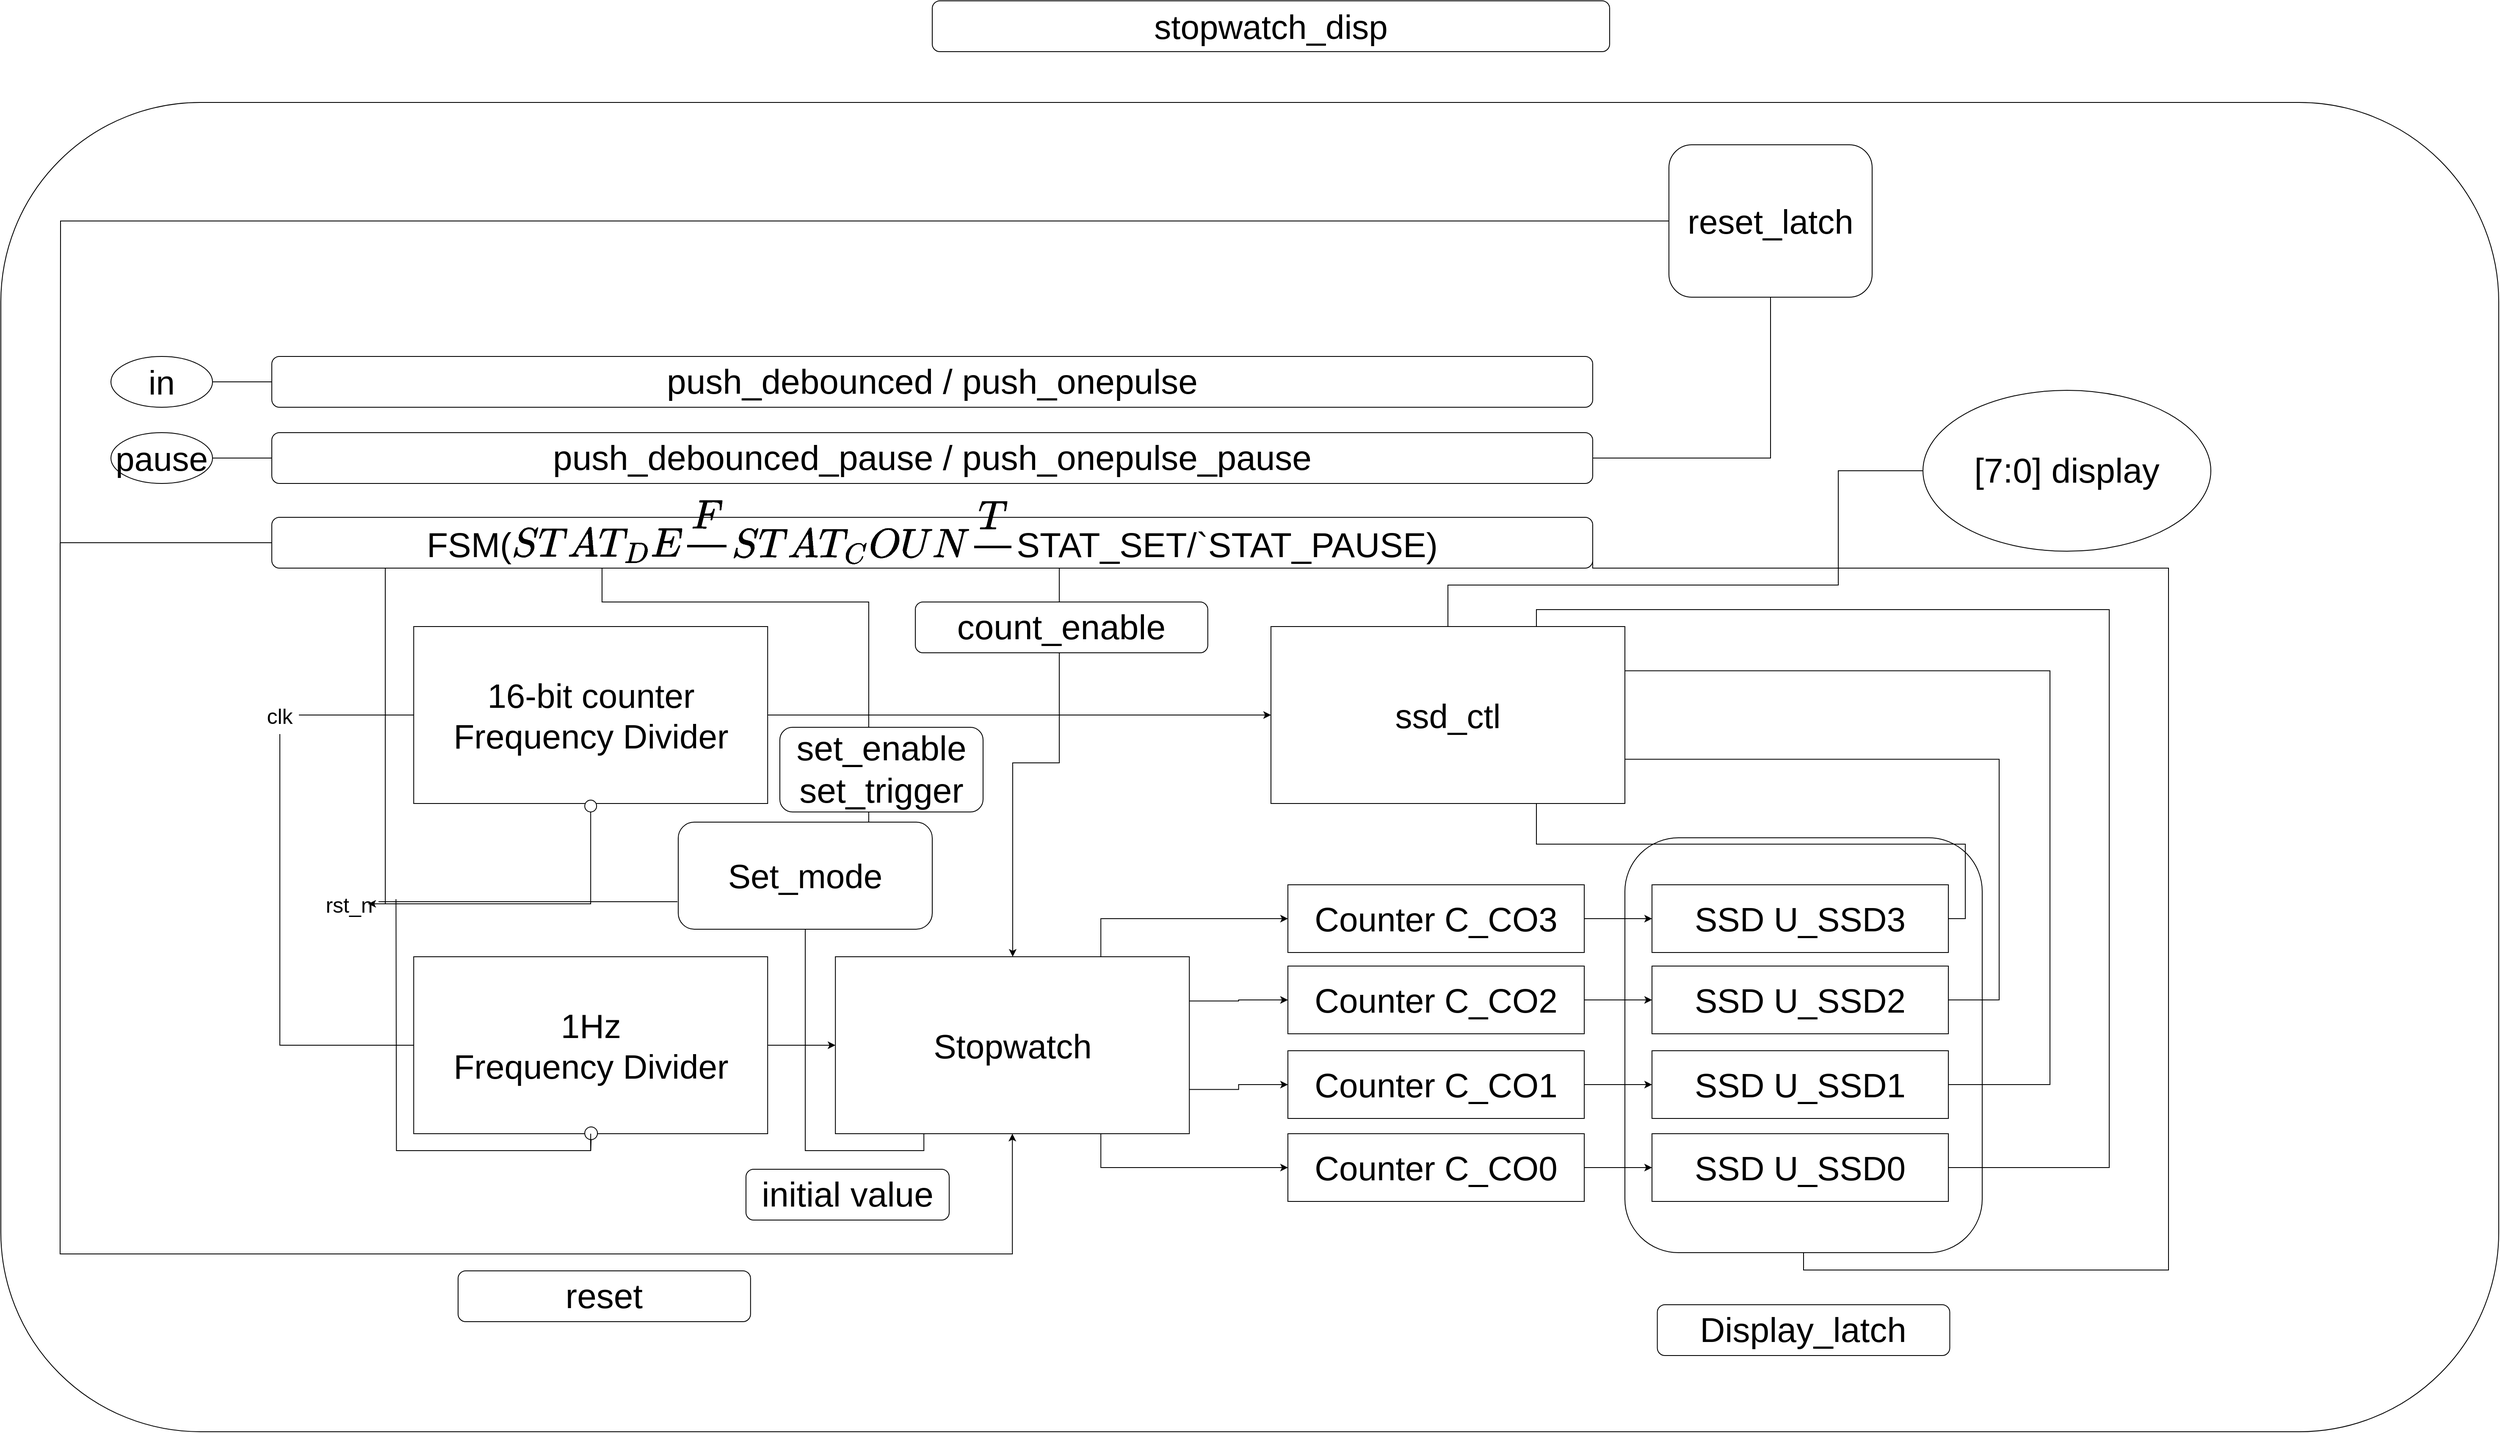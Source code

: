 <mxfile version="17.4.0" type="github">
  <diagram id="Dj6HKaXvROYgxDHHoGSH" name="Page-1">
    <mxGraphModel dx="3460" dy="3099" grid="1" gridSize="10" guides="1" tooltips="1" connect="1" arrows="1" fold="1" page="1" pageScale="1" pageWidth="827" pageHeight="1169" math="0" shadow="0">
      <root>
        <mxCell id="0" />
        <mxCell id="1" parent="0" />
        <mxCell id="bDD-94fZnJmxht2DCL4_-115" value="" style="rounded=1;whiteSpace=wrap;html=1;fontSize=40;" vertex="1" parent="1">
          <mxGeometry y="-320" width="2950" height="1570" as="geometry" />
        </mxCell>
        <mxCell id="bDD-94fZnJmxht2DCL4_-111" value="" style="rounded=1;whiteSpace=wrap;html=1;fontSize=40;" vertex="1" parent="1">
          <mxGeometry x="1918" y="548.5" width="422" height="490" as="geometry" />
        </mxCell>
        <mxCell id="bDD-94fZnJmxht2DCL4_-7" value="&lt;font style=&quot;font-size: 25px&quot;&gt;clk&lt;/font&gt;" style="rounded=0;whiteSpace=wrap;html=1;strokeColor=none;" vertex="1" parent="1">
          <mxGeometry x="307" y="381" width="45" height="45" as="geometry" />
        </mxCell>
        <mxCell id="bDD-94fZnJmxht2DCL4_-8" style="edgeStyle=orthogonalEdgeStyle;rounded=0;orthogonalLoop=1;jettySize=auto;html=1;exitX=0;exitY=0.5;exitDx=0;exitDy=0;fontSize=40;endArrow=none;endFill=0;entryX=1;entryY=0.5;entryDx=0;entryDy=0;" edge="1" parent="1" source="bDD-94fZnJmxht2DCL4_-12" target="bDD-94fZnJmxht2DCL4_-7">
          <mxGeometry relative="1" as="geometry">
            <mxPoint x="387" y="465" as="targetPoint" />
          </mxGeometry>
        </mxCell>
        <mxCell id="bDD-94fZnJmxht2DCL4_-88" value="" style="edgeStyle=orthogonalEdgeStyle;rounded=0;orthogonalLoop=1;jettySize=auto;html=1;fontSize=41;" edge="1" parent="1" source="bDD-94fZnJmxht2DCL4_-12" target="bDD-94fZnJmxht2DCL4_-87">
          <mxGeometry relative="1" as="geometry" />
        </mxCell>
        <mxCell id="bDD-94fZnJmxht2DCL4_-12" value="&lt;span style=&quot;font-size: 40px&quot;&gt;16-bit counter&lt;/span&gt;&lt;br style=&quot;font-size: 40px&quot;&gt;&lt;span style=&quot;font-size: 40px&quot;&gt;Frequency Divider&lt;/span&gt;&lt;span style=&quot;font-size: 40px&quot;&gt;&lt;br&gt;&lt;/span&gt;" style="rounded=0;whiteSpace=wrap;html=1;fillColor=default;" vertex="1" parent="1">
          <mxGeometry x="487.6" y="299" width="418" height="209" as="geometry" />
        </mxCell>
        <mxCell id="bDD-94fZnJmxht2DCL4_-14" value="" style="endArrow=none;html=1;rounded=0;fontSize=25;" edge="1" parent="1">
          <mxGeometry width="50" height="50" relative="1" as="geometry">
            <mxPoint x="446" y="624" as="sourcePoint" />
            <mxPoint x="799" y="624" as="targetPoint" />
          </mxGeometry>
        </mxCell>
        <mxCell id="bDD-94fZnJmxht2DCL4_-15" value="&lt;font style=&quot;font-size: 25px&quot;&gt;rst_n&lt;/font&gt;" style="rounded=0;whiteSpace=wrap;html=1;strokeColor=none;" vertex="1" parent="1">
          <mxGeometry x="389" y="604" width="45" height="45" as="geometry" />
        </mxCell>
        <mxCell id="bDD-94fZnJmxht2DCL4_-122" style="edgeStyle=orthogonalEdgeStyle;rounded=0;orthogonalLoop=1;jettySize=auto;html=1;exitX=0.5;exitY=1;exitDx=0;exitDy=0;entryX=1;entryY=0.5;entryDx=0;entryDy=0;fontSize=40;endArrow=none;endFill=0;" edge="1" parent="1" source="bDD-94fZnJmxht2DCL4_-16" target="bDD-94fZnJmxht2DCL4_-15">
          <mxGeometry relative="1" as="geometry" />
        </mxCell>
        <mxCell id="bDD-94fZnJmxht2DCL4_-16" value="" style="ellipse;whiteSpace=wrap;html=1;aspect=fixed;fontSize=25;fillColor=default;" vertex="1" parent="1">
          <mxGeometry x="689.6" y="504" width="14" height="14" as="geometry" />
        </mxCell>
        <mxCell id="bDD-94fZnJmxht2DCL4_-22" style="edgeStyle=orthogonalEdgeStyle;rounded=0;orthogonalLoop=1;jettySize=auto;html=1;exitX=0.5;exitY=1;exitDx=0;exitDy=0;fontSize=25;endArrow=none;endFill=0;" edge="1" parent="1" source="bDD-94fZnJmxht2DCL4_-24">
          <mxGeometry relative="1" as="geometry">
            <mxPoint x="466.667" y="621.0" as="targetPoint" />
          </mxGeometry>
        </mxCell>
        <mxCell id="bDD-94fZnJmxht2DCL4_-23" style="edgeStyle=orthogonalEdgeStyle;rounded=0;orthogonalLoop=1;jettySize=auto;html=1;exitX=0;exitY=0.5;exitDx=0;exitDy=0;entryX=0.5;entryY=1;entryDx=0;entryDy=0;fontSize=25;endArrow=none;endFill=0;" edge="1" parent="1" source="bDD-94fZnJmxht2DCL4_-24" target="bDD-94fZnJmxht2DCL4_-7">
          <mxGeometry relative="1" as="geometry" />
        </mxCell>
        <mxCell id="bDD-94fZnJmxht2DCL4_-62" value="" style="edgeStyle=orthogonalEdgeStyle;rounded=0;orthogonalLoop=1;jettySize=auto;html=1;" edge="1" parent="1" source="bDD-94fZnJmxht2DCL4_-24" target="bDD-94fZnJmxht2DCL4_-61">
          <mxGeometry relative="1" as="geometry" />
        </mxCell>
        <mxCell id="bDD-94fZnJmxht2DCL4_-24" value="&lt;span style=&quot;font-size: 40px&quot;&gt;1Hz&lt;/span&gt;&lt;br style=&quot;font-size: 40px&quot;&gt;&lt;span style=&quot;font-size: 40px&quot;&gt;Frequency Divider&lt;/span&gt;" style="rounded=0;whiteSpace=wrap;html=1;fillColor=default;" vertex="1" parent="1">
          <mxGeometry x="487.6" y="689" width="418" height="209" as="geometry" />
        </mxCell>
        <mxCell id="bDD-94fZnJmxht2DCL4_-25" value="" style="ellipse;whiteSpace=wrap;html=1;aspect=fixed;fontSize=25;fillColor=default;" vertex="1" parent="1">
          <mxGeometry x="689.6" y="890" width="15" height="15" as="geometry" />
        </mxCell>
        <mxCell id="bDD-94fZnJmxht2DCL4_-26" value="" style="edgeStyle=orthogonalEdgeStyle;rounded=0;orthogonalLoop=1;jettySize=auto;html=1;exitX=0.5;exitY=1;exitDx=0;exitDy=0;fontSize=25;endArrow=none;endFill=0;" edge="1" parent="1" source="bDD-94fZnJmxht2DCL4_-24" target="bDD-94fZnJmxht2DCL4_-25">
          <mxGeometry relative="1" as="geometry">
            <mxPoint x="696.6" y="898" as="sourcePoint" />
            <mxPoint x="696.6" y="898" as="targetPoint" />
          </mxGeometry>
        </mxCell>
        <mxCell id="bDD-94fZnJmxht2DCL4_-65" style="edgeStyle=orthogonalEdgeStyle;rounded=0;orthogonalLoop=1;jettySize=auto;html=1;exitX=0.75;exitY=0;exitDx=0;exitDy=0;entryX=0;entryY=0.5;entryDx=0;entryDy=0;" edge="1" parent="1" source="bDD-94fZnJmxht2DCL4_-61" target="bDD-94fZnJmxht2DCL4_-63">
          <mxGeometry relative="1" as="geometry" />
        </mxCell>
        <mxCell id="bDD-94fZnJmxht2DCL4_-67" style="edgeStyle=orthogonalEdgeStyle;rounded=0;orthogonalLoop=1;jettySize=auto;html=1;exitX=1;exitY=0.25;exitDx=0;exitDy=0;entryX=0;entryY=0.5;entryDx=0;entryDy=0;" edge="1" parent="1" source="bDD-94fZnJmxht2DCL4_-61" target="bDD-94fZnJmxht2DCL4_-66">
          <mxGeometry relative="1" as="geometry" />
        </mxCell>
        <mxCell id="bDD-94fZnJmxht2DCL4_-69" style="edgeStyle=orthogonalEdgeStyle;rounded=0;orthogonalLoop=1;jettySize=auto;html=1;exitX=1;exitY=0.75;exitDx=0;exitDy=0;entryX=0;entryY=0.5;entryDx=0;entryDy=0;" edge="1" parent="1" source="bDD-94fZnJmxht2DCL4_-61" target="bDD-94fZnJmxht2DCL4_-68">
          <mxGeometry relative="1" as="geometry" />
        </mxCell>
        <mxCell id="bDD-94fZnJmxht2DCL4_-71" style="edgeStyle=orthogonalEdgeStyle;rounded=0;orthogonalLoop=1;jettySize=auto;html=1;exitX=0.75;exitY=1;exitDx=0;exitDy=0;entryX=0;entryY=0.5;entryDx=0;entryDy=0;" edge="1" parent="1" source="bDD-94fZnJmxht2DCL4_-61" target="bDD-94fZnJmxht2DCL4_-70">
          <mxGeometry relative="1" as="geometry" />
        </mxCell>
        <mxCell id="bDD-94fZnJmxht2DCL4_-61" value="&lt;span style=&quot;font-size: 40px&quot;&gt;Stopwatch&lt;/span&gt;" style="rounded=0;whiteSpace=wrap;html=1;fillColor=default;" vertex="1" parent="1">
          <mxGeometry x="985.6" y="689" width="418" height="209" as="geometry" />
        </mxCell>
        <mxCell id="bDD-94fZnJmxht2DCL4_-79" value="" style="edgeStyle=orthogonalEdgeStyle;rounded=0;orthogonalLoop=1;jettySize=auto;html=1;fontSize=41;" edge="1" parent="1" source="bDD-94fZnJmxht2DCL4_-63" target="bDD-94fZnJmxht2DCL4_-78">
          <mxGeometry relative="1" as="geometry" />
        </mxCell>
        <mxCell id="bDD-94fZnJmxht2DCL4_-63" value="&lt;span style=&quot;font-size: 40px&quot;&gt;Counter C_CO3&lt;/span&gt;" style="rounded=0;whiteSpace=wrap;html=1;fillColor=default;" vertex="1" parent="1">
          <mxGeometry x="1520" y="604" width="350" height="80" as="geometry" />
        </mxCell>
        <mxCell id="bDD-94fZnJmxht2DCL4_-81" value="" style="edgeStyle=orthogonalEdgeStyle;rounded=0;orthogonalLoop=1;jettySize=auto;html=1;fontSize=41;" edge="1" parent="1" source="bDD-94fZnJmxht2DCL4_-66" target="bDD-94fZnJmxht2DCL4_-80">
          <mxGeometry relative="1" as="geometry" />
        </mxCell>
        <mxCell id="bDD-94fZnJmxht2DCL4_-66" value="&lt;span style=&quot;font-size: 40px&quot;&gt;Counter C_CO2&lt;/span&gt;" style="rounded=0;whiteSpace=wrap;html=1;fillColor=default;" vertex="1" parent="1">
          <mxGeometry x="1520" y="700" width="350" height="80" as="geometry" />
        </mxCell>
        <mxCell id="bDD-94fZnJmxht2DCL4_-83" value="" style="edgeStyle=orthogonalEdgeStyle;rounded=0;orthogonalLoop=1;jettySize=auto;html=1;fontSize=41;" edge="1" parent="1" source="bDD-94fZnJmxht2DCL4_-68" target="bDD-94fZnJmxht2DCL4_-82">
          <mxGeometry relative="1" as="geometry" />
        </mxCell>
        <mxCell id="bDD-94fZnJmxht2DCL4_-68" value="&lt;span style=&quot;font-size: 40px&quot;&gt;Counter C_CO1&lt;/span&gt;" style="rounded=0;whiteSpace=wrap;html=1;fillColor=default;" vertex="1" parent="1">
          <mxGeometry x="1520" y="800" width="350" height="80" as="geometry" />
        </mxCell>
        <mxCell id="bDD-94fZnJmxht2DCL4_-85" value="" style="edgeStyle=orthogonalEdgeStyle;rounded=0;orthogonalLoop=1;jettySize=auto;html=1;fontSize=41;" edge="1" parent="1" source="bDD-94fZnJmxht2DCL4_-70" target="bDD-94fZnJmxht2DCL4_-84">
          <mxGeometry relative="1" as="geometry" />
        </mxCell>
        <mxCell id="bDD-94fZnJmxht2DCL4_-70" value="&lt;span style=&quot;font-size: 40px&quot;&gt;Counter C_CO0&lt;/span&gt;" style="rounded=0;whiteSpace=wrap;html=1;fillColor=default;" vertex="1" parent="1">
          <mxGeometry x="1520" y="898" width="350" height="80" as="geometry" />
        </mxCell>
        <mxCell id="bDD-94fZnJmxht2DCL4_-73" style="edgeStyle=orthogonalEdgeStyle;rounded=0;orthogonalLoop=1;jettySize=auto;html=1;exitX=0.5;exitY=1;exitDx=0;exitDy=0;fontSize=41;" edge="1" parent="1" source="bDD-94fZnJmxht2DCL4_-72" target="bDD-94fZnJmxht2DCL4_-61">
          <mxGeometry relative="1" as="geometry">
            <Array as="points">
              <mxPoint x="1250" y="230" />
              <mxPoint x="1250" y="460" />
              <mxPoint x="1195" y="460" />
            </Array>
          </mxGeometry>
        </mxCell>
        <mxCell id="bDD-94fZnJmxht2DCL4_-75" style="edgeStyle=orthogonalEdgeStyle;rounded=0;orthogonalLoop=1;jettySize=auto;html=1;exitX=0;exitY=0.75;exitDx=0;exitDy=0;entryX=1;entryY=0.5;entryDx=0;entryDy=0;fontSize=41;" edge="1" parent="1" source="bDD-94fZnJmxht2DCL4_-72" target="bDD-94fZnJmxht2DCL4_-15">
          <mxGeometry relative="1" as="geometry">
            <Array as="points">
              <mxPoint x="454" y="215" />
              <mxPoint x="454" y="626" />
            </Array>
          </mxGeometry>
        </mxCell>
        <mxCell id="bDD-94fZnJmxht2DCL4_-76" style="edgeStyle=orthogonalEdgeStyle;rounded=0;orthogonalLoop=1;jettySize=auto;html=1;exitX=0;exitY=0.5;exitDx=0;exitDy=0;entryX=0.5;entryY=1;entryDx=0;entryDy=0;fontSize=41;" edge="1" parent="1" source="bDD-94fZnJmxht2DCL4_-72" target="bDD-94fZnJmxht2DCL4_-61">
          <mxGeometry relative="1" as="geometry">
            <Array as="points">
              <mxPoint x="70" y="200" />
              <mxPoint x="70" y="1040" />
              <mxPoint x="1194" y="1040" />
            </Array>
          </mxGeometry>
        </mxCell>
        <mxCell id="bDD-94fZnJmxht2DCL4_-112" style="edgeStyle=orthogonalEdgeStyle;rounded=0;orthogonalLoop=1;jettySize=auto;html=1;exitX=1;exitY=0.5;exitDx=0;exitDy=0;entryX=0.5;entryY=1;entryDx=0;entryDy=0;fontSize=40;endArrow=none;endFill=0;" edge="1" parent="1" source="bDD-94fZnJmxht2DCL4_-72" target="bDD-94fZnJmxht2DCL4_-111">
          <mxGeometry relative="1" as="geometry">
            <Array as="points">
              <mxPoint x="1880" y="230" />
              <mxPoint x="2560" y="230" />
              <mxPoint x="2560" y="1059" />
              <mxPoint x="2129" y="1059" />
            </Array>
          </mxGeometry>
        </mxCell>
        <mxCell id="bDD-94fZnJmxht2DCL4_-118" style="edgeStyle=orthogonalEdgeStyle;rounded=0;orthogonalLoop=1;jettySize=auto;html=1;exitX=0.25;exitY=1;exitDx=0;exitDy=0;entryX=0.75;entryY=0;entryDx=0;entryDy=0;fontSize=40;endArrow=none;endFill=0;" edge="1" parent="1" source="bDD-94fZnJmxht2DCL4_-72" target="bDD-94fZnJmxht2DCL4_-117">
          <mxGeometry relative="1" as="geometry">
            <Array as="points">
              <mxPoint x="710" y="270" />
              <mxPoint x="1025" y="270" />
            </Array>
          </mxGeometry>
        </mxCell>
        <mxCell id="bDD-94fZnJmxht2DCL4_-72" value="&lt;font style=&quot;font-size: 41px&quot;&gt;FSM(`STAT_DEF/``STAT_COUNT/`STAT_SET/`STAT_PAUSE)&lt;/font&gt;" style="rounded=1;whiteSpace=wrap;html=1;" vertex="1" parent="1">
          <mxGeometry x="320" y="170" width="1560" height="60" as="geometry" />
        </mxCell>
        <mxCell id="bDD-94fZnJmxht2DCL4_-74" value="count_enable" style="rounded=1;whiteSpace=wrap;html=1;fontSize=41;" vertex="1" parent="1">
          <mxGeometry x="1080" y="270" width="345.4" height="60" as="geometry" />
        </mxCell>
        <mxCell id="bDD-94fZnJmxht2DCL4_-77" value="reset" style="rounded=1;whiteSpace=wrap;html=1;fontSize=41;" vertex="1" parent="1">
          <mxGeometry x="540.0" y="1060" width="345.4" height="60" as="geometry" />
        </mxCell>
        <mxCell id="bDD-94fZnJmxht2DCL4_-78" value="&lt;span style=&quot;font-size: 40px&quot;&gt;SSD U_SSD3&lt;/span&gt;" style="rounded=0;whiteSpace=wrap;html=1;fillColor=default;" vertex="1" parent="1">
          <mxGeometry x="1950" y="604" width="350" height="80" as="geometry" />
        </mxCell>
        <mxCell id="bDD-94fZnJmxht2DCL4_-80" value="&lt;span style=&quot;font-size: 40px&quot;&gt;SSD U_SSD2&lt;/span&gt;" style="rounded=0;whiteSpace=wrap;html=1;fillColor=default;" vertex="1" parent="1">
          <mxGeometry x="1950" y="700" width="350" height="80" as="geometry" />
        </mxCell>
        <mxCell id="bDD-94fZnJmxht2DCL4_-82" value="&lt;span style=&quot;font-size: 40px&quot;&gt;SSD U_SSD1&lt;/span&gt;" style="rounded=0;whiteSpace=wrap;html=1;fillColor=default;" vertex="1" parent="1">
          <mxGeometry x="1950" y="800" width="350" height="80" as="geometry" />
        </mxCell>
        <mxCell id="bDD-94fZnJmxht2DCL4_-93" style="edgeStyle=orthogonalEdgeStyle;rounded=0;orthogonalLoop=1;jettySize=auto;html=1;exitX=1;exitY=0.5;exitDx=0;exitDy=0;entryX=0.75;entryY=0;entryDx=0;entryDy=0;fontSize=41;endArrow=none;endFill=0;" edge="1" parent="1" source="bDD-94fZnJmxht2DCL4_-84" target="bDD-94fZnJmxht2DCL4_-87">
          <mxGeometry relative="1" as="geometry">
            <Array as="points">
              <mxPoint x="2490" y="938" />
              <mxPoint x="2490" y="279" />
              <mxPoint x="1814" y="279" />
            </Array>
          </mxGeometry>
        </mxCell>
        <mxCell id="bDD-94fZnJmxht2DCL4_-84" value="&lt;span style=&quot;font-size: 40px&quot;&gt;SSD U_SSD0&lt;/span&gt;" style="rounded=0;whiteSpace=wrap;html=1;fillColor=default;" vertex="1" parent="1">
          <mxGeometry x="1950" y="898" width="350" height="80" as="geometry" />
        </mxCell>
        <mxCell id="bDD-94fZnJmxht2DCL4_-89" style="edgeStyle=orthogonalEdgeStyle;rounded=0;orthogonalLoop=1;jettySize=auto;html=1;exitX=0.75;exitY=1;exitDx=0;exitDy=0;entryX=1;entryY=0.5;entryDx=0;entryDy=0;fontSize=41;endArrow=none;endFill=0;" edge="1" parent="1" source="bDD-94fZnJmxht2DCL4_-87" target="bDD-94fZnJmxht2DCL4_-78">
          <mxGeometry relative="1" as="geometry" />
        </mxCell>
        <mxCell id="bDD-94fZnJmxht2DCL4_-95" style="edgeStyle=orthogonalEdgeStyle;rounded=0;orthogonalLoop=1;jettySize=auto;html=1;exitX=1;exitY=0.25;exitDx=0;exitDy=0;entryX=1;entryY=0.5;entryDx=0;entryDy=0;fontSize=41;endArrow=none;endFill=0;" edge="1" parent="1" source="bDD-94fZnJmxht2DCL4_-87" target="bDD-94fZnJmxht2DCL4_-82">
          <mxGeometry relative="1" as="geometry">
            <Array as="points">
              <mxPoint x="2420" y="351" />
              <mxPoint x="2420" y="840" />
            </Array>
          </mxGeometry>
        </mxCell>
        <mxCell id="bDD-94fZnJmxht2DCL4_-96" style="edgeStyle=orthogonalEdgeStyle;rounded=0;orthogonalLoop=1;jettySize=auto;html=1;exitX=1;exitY=0.75;exitDx=0;exitDy=0;entryX=1;entryY=0.5;entryDx=0;entryDy=0;fontSize=41;endArrow=none;endFill=0;" edge="1" parent="1" source="bDD-94fZnJmxht2DCL4_-87" target="bDD-94fZnJmxht2DCL4_-80">
          <mxGeometry relative="1" as="geometry">
            <Array as="points">
              <mxPoint x="2360" y="456" />
              <mxPoint x="2360" y="740" />
            </Array>
          </mxGeometry>
        </mxCell>
        <mxCell id="bDD-94fZnJmxht2DCL4_-97" style="edgeStyle=orthogonalEdgeStyle;rounded=0;orthogonalLoop=1;jettySize=auto;html=1;fontSize=41;endArrow=none;endFill=0;" edge="1" parent="1" source="bDD-94fZnJmxht2DCL4_-87" target="bDD-94fZnJmxht2DCL4_-98">
          <mxGeometry relative="1" as="geometry">
            <mxPoint x="2270" y="150" as="targetPoint" />
            <Array as="points">
              <mxPoint x="1709" y="250" />
              <mxPoint x="2170" y="250" />
            </Array>
          </mxGeometry>
        </mxCell>
        <mxCell id="bDD-94fZnJmxht2DCL4_-87" value="&lt;span style=&quot;font-size: 40px&quot;&gt;ssd_ctl&lt;br&gt;&lt;/span&gt;" style="rounded=0;whiteSpace=wrap;html=1;fillColor=default;" vertex="1" parent="1">
          <mxGeometry x="1500" y="299" width="418" height="209" as="geometry" />
        </mxCell>
        <mxCell id="bDD-94fZnJmxht2DCL4_-98" value="[7:0] display" style="ellipse;whiteSpace=wrap;html=1;fontSize=41;" vertex="1" parent="1">
          <mxGeometry x="2270" y="20" width="340" height="190" as="geometry" />
        </mxCell>
        <mxCell id="bDD-94fZnJmxht2DCL4_-104" value="" style="edgeStyle=orthogonalEdgeStyle;rounded=0;orthogonalLoop=1;jettySize=auto;html=1;fontSize=40;endArrow=none;endFill=0;" edge="1" parent="1" source="bDD-94fZnJmxht2DCL4_-99" target="bDD-94fZnJmxht2DCL4_-103">
          <mxGeometry relative="1" as="geometry" />
        </mxCell>
        <mxCell id="bDD-94fZnJmxht2DCL4_-107" value="" style="edgeStyle=orthogonalEdgeStyle;rounded=0;orthogonalLoop=1;jettySize=auto;html=1;fontSize=40;endArrow=none;endFill=0;" edge="1" parent="1" source="bDD-94fZnJmxht2DCL4_-99" target="bDD-94fZnJmxht2DCL4_-106">
          <mxGeometry relative="1" as="geometry" />
        </mxCell>
        <mxCell id="bDD-94fZnJmxht2DCL4_-99" value="&lt;span style=&quot;font-size: 41px&quot;&gt;push_debounced_pause / push_onepulse_pause&lt;/span&gt;" style="rounded=1;whiteSpace=wrap;html=1;" vertex="1" parent="1">
          <mxGeometry x="320" y="70" width="1560" height="60" as="geometry" />
        </mxCell>
        <mxCell id="bDD-94fZnJmxht2DCL4_-102" value="" style="edgeStyle=orthogonalEdgeStyle;rounded=0;orthogonalLoop=1;jettySize=auto;html=1;fontSize=41;endArrow=none;endFill=0;" edge="1" parent="1" source="bDD-94fZnJmxht2DCL4_-100" target="bDD-94fZnJmxht2DCL4_-101">
          <mxGeometry relative="1" as="geometry" />
        </mxCell>
        <mxCell id="bDD-94fZnJmxht2DCL4_-100" value="&lt;font style=&quot;font-size: 41px&quot;&gt;push_debounced / push_onepulse&lt;/font&gt;" style="rounded=1;whiteSpace=wrap;html=1;" vertex="1" parent="1">
          <mxGeometry x="320" y="-20" width="1560" height="60" as="geometry" />
        </mxCell>
        <mxCell id="bDD-94fZnJmxht2DCL4_-101" value="&lt;font style=&quot;font-size: 40px&quot;&gt;in&lt;/font&gt;" style="ellipse;whiteSpace=wrap;html=1;rounded=1;" vertex="1" parent="1">
          <mxGeometry x="130" y="-20" width="120" height="60" as="geometry" />
        </mxCell>
        <mxCell id="bDD-94fZnJmxht2DCL4_-103" value="&lt;font style=&quot;font-size: 40px&quot;&gt;pause&lt;/font&gt;" style="ellipse;whiteSpace=wrap;html=1;rounded=1;" vertex="1" parent="1">
          <mxGeometry x="130" y="70" width="120" height="60" as="geometry" />
        </mxCell>
        <mxCell id="bDD-94fZnJmxht2DCL4_-110" style="edgeStyle=orthogonalEdgeStyle;rounded=0;orthogonalLoop=1;jettySize=auto;html=1;exitX=0;exitY=0.5;exitDx=0;exitDy=0;fontSize=40;endArrow=none;endFill=0;" edge="1" parent="1" source="bDD-94fZnJmxht2DCL4_-106">
          <mxGeometry relative="1" as="geometry">
            <mxPoint x="70" y="290.0" as="targetPoint" />
          </mxGeometry>
        </mxCell>
        <mxCell id="bDD-94fZnJmxht2DCL4_-106" value="&lt;font style=&quot;font-size: 40px&quot;&gt;reset_latch&lt;/font&gt;" style="whiteSpace=wrap;html=1;rounded=1;" vertex="1" parent="1">
          <mxGeometry x="1970" y="-270" width="240" height="180" as="geometry" />
        </mxCell>
        <mxCell id="bDD-94fZnJmxht2DCL4_-114" value="Display_latch" style="rounded=1;whiteSpace=wrap;html=1;fontSize=41;" vertex="1" parent="1">
          <mxGeometry x="1956.3" y="1100" width="345.4" height="60" as="geometry" />
        </mxCell>
        <mxCell id="bDD-94fZnJmxht2DCL4_-116" value="stopwatch_disp" style="rounded=1;whiteSpace=wrap;html=1;fontSize=40;" vertex="1" parent="1">
          <mxGeometry x="1100" y="-440" width="800" height="60" as="geometry" />
        </mxCell>
        <mxCell id="bDD-94fZnJmxht2DCL4_-120" style="edgeStyle=orthogonalEdgeStyle;rounded=0;orthogonalLoop=1;jettySize=auto;html=1;entryX=0.25;entryY=1;entryDx=0;entryDy=0;fontSize=40;endArrow=none;endFill=0;" edge="1" parent="1" source="bDD-94fZnJmxht2DCL4_-117" target="bDD-94fZnJmxht2DCL4_-61">
          <mxGeometry relative="1" as="geometry" />
        </mxCell>
        <mxCell id="bDD-94fZnJmxht2DCL4_-117" value="Set_mode" style="rounded=1;whiteSpace=wrap;html=1;fontSize=40;" vertex="1" parent="1">
          <mxGeometry x="800" y="530" width="300" height="126.5" as="geometry" />
        </mxCell>
        <mxCell id="bDD-94fZnJmxht2DCL4_-119" value="set_enable&lt;br&gt;set_trigger" style="rounded=1;whiteSpace=wrap;html=1;fontSize=41;" vertex="1" parent="1">
          <mxGeometry x="920" y="418" width="240" height="100" as="geometry" />
        </mxCell>
        <mxCell id="bDD-94fZnJmxht2DCL4_-121" value="initial value" style="rounded=1;whiteSpace=wrap;html=1;fontSize=41;" vertex="1" parent="1">
          <mxGeometry x="880" y="940" width="240" height="60" as="geometry" />
        </mxCell>
      </root>
    </mxGraphModel>
  </diagram>
</mxfile>

